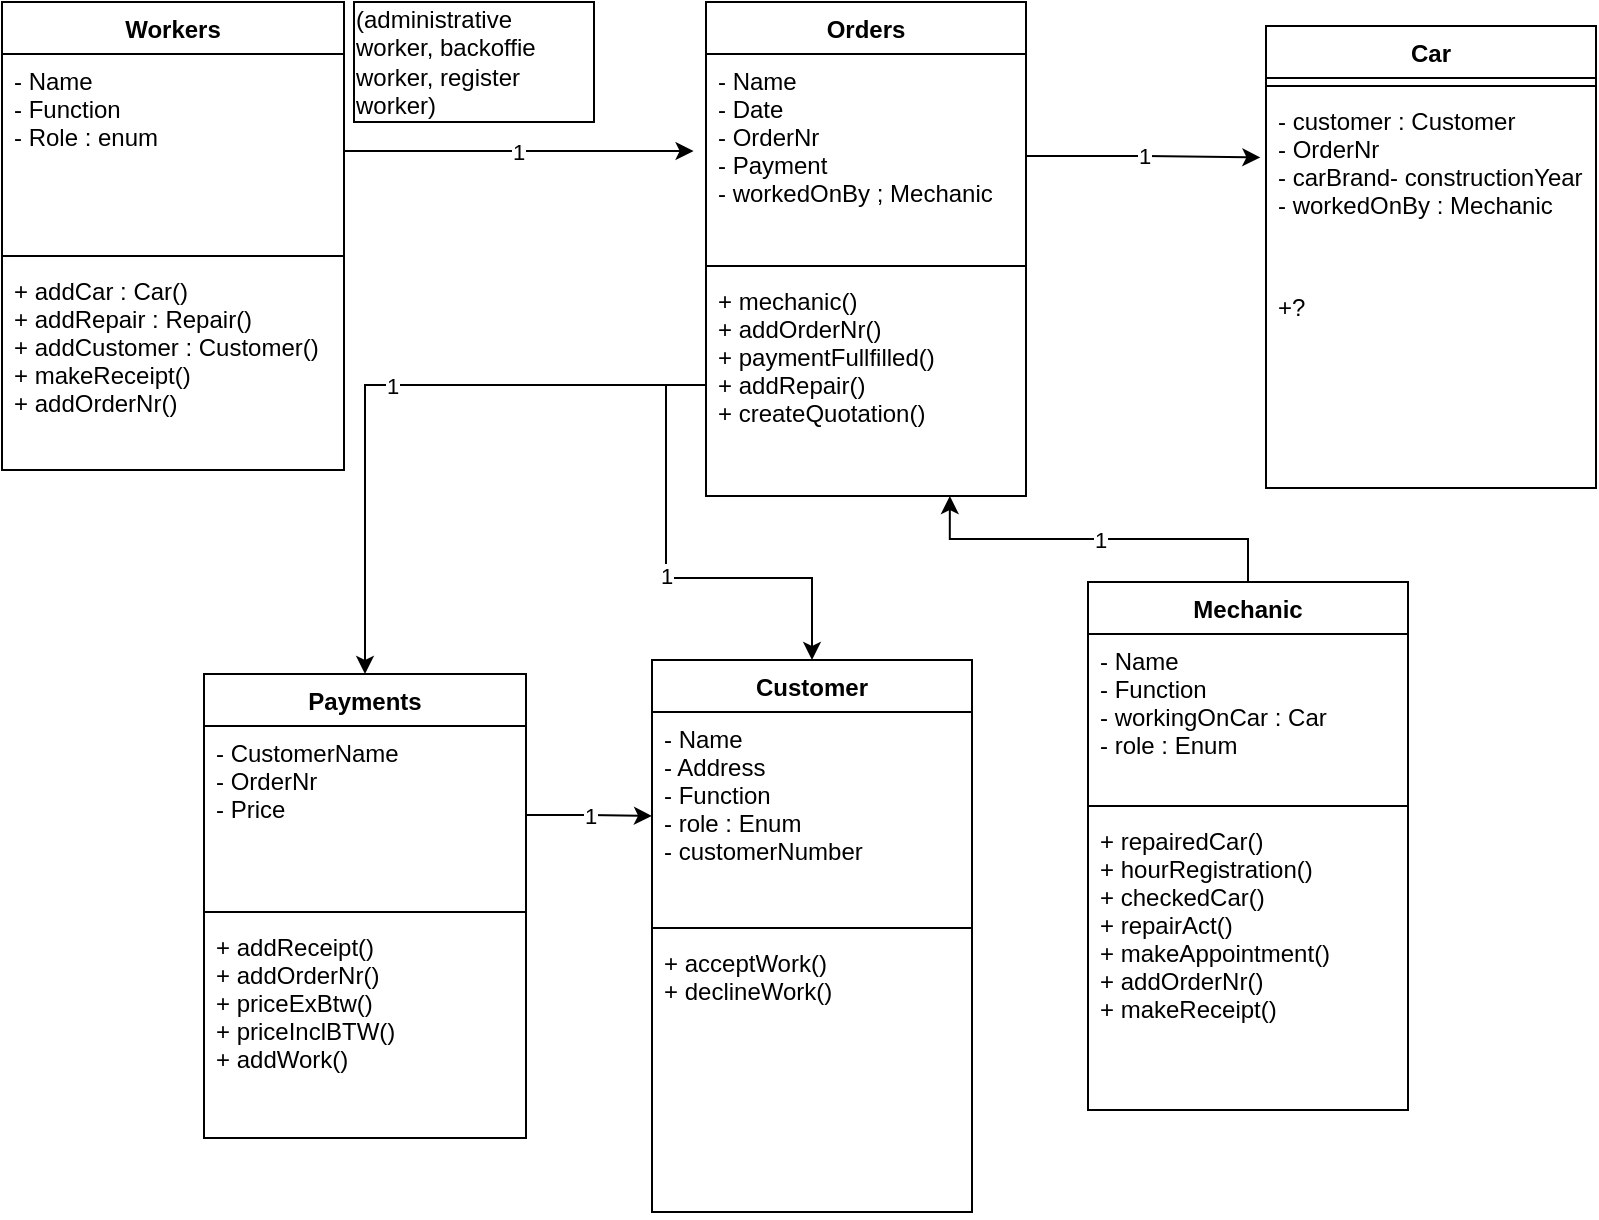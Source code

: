 <mxfile version="17.4.5" type="github">
  <diagram id="C5RBs43oDa-KdzZeNtuy" name="Page-1">
    <mxGraphModel dx="1051" dy="632" grid="0" gridSize="10" guides="1" tooltips="1" connect="1" arrows="1" fold="1" page="1" pageScale="1" pageWidth="827" pageHeight="1169" math="0" shadow="0">
      <root>
        <mxCell id="WIyWlLk6GJQsqaUBKTNV-0" />
        <mxCell id="WIyWlLk6GJQsqaUBKTNV-1" parent="WIyWlLk6GJQsqaUBKTNV-0" />
        <mxCell id="DcZAj01u_6LNcoOJSPj7-76" value="1" style="edgeStyle=orthogonalEdgeStyle;rounded=0;orthogonalLoop=1;jettySize=auto;html=1;exitX=0.5;exitY=0;exitDx=0;exitDy=0;entryX=0.762;entryY=1;entryDx=0;entryDy=0;entryPerimeter=0;" edge="1" parent="WIyWlLk6GJQsqaUBKTNV-1" source="DcZAj01u_6LNcoOJSPj7-18" target="DcZAj01u_6LNcoOJSPj7-49">
          <mxGeometry relative="1" as="geometry">
            <mxPoint x="487.889" y="250.222" as="targetPoint" />
          </mxGeometry>
        </mxCell>
        <mxCell id="DcZAj01u_6LNcoOJSPj7-18" value="Mechanic" style="swimlane;fontStyle=1;align=center;verticalAlign=top;childLayout=stackLayout;horizontal=1;startSize=26;horizontalStack=0;resizeParent=1;resizeParentMax=0;resizeLast=0;collapsible=1;marginBottom=0;" vertex="1" parent="WIyWlLk6GJQsqaUBKTNV-1">
          <mxGeometry x="557" y="302" width="160" height="264" as="geometry" />
        </mxCell>
        <mxCell id="DcZAj01u_6LNcoOJSPj7-19" value="- Name&#xa;- Function&#xa;- workingOnCar : Car&#xa;- role : Enum&#xa;" style="text;strokeColor=none;fillColor=none;align=left;verticalAlign=top;spacingLeft=4;spacingRight=4;overflow=hidden;rotatable=0;points=[[0,0.5],[1,0.5]];portConstraint=eastwest;" vertex="1" parent="DcZAj01u_6LNcoOJSPj7-18">
          <mxGeometry y="26" width="160" height="82" as="geometry" />
        </mxCell>
        <mxCell id="DcZAj01u_6LNcoOJSPj7-20" value="" style="line;strokeWidth=1;fillColor=none;align=left;verticalAlign=middle;spacingTop=-1;spacingLeft=3;spacingRight=3;rotatable=0;labelPosition=right;points=[];portConstraint=eastwest;" vertex="1" parent="DcZAj01u_6LNcoOJSPj7-18">
          <mxGeometry y="108" width="160" height="8" as="geometry" />
        </mxCell>
        <mxCell id="DcZAj01u_6LNcoOJSPj7-21" value="+ repairedCar()&#xa;+ hourRegistration()&#xa;+ checkedCar()&#xa;+ repairAct()&#xa;+ makeAppointment()&#xa;+ addOrderNr()&#xa;+ makeReceipt()&#xa;&#xa;&#xa;&#xa;&#xa;" style="text;strokeColor=none;fillColor=none;align=left;verticalAlign=top;spacingLeft=4;spacingRight=4;overflow=hidden;rotatable=0;points=[[0,0.5],[1,0.5]];portConstraint=eastwest;" vertex="1" parent="DcZAj01u_6LNcoOJSPj7-18">
          <mxGeometry y="116" width="160" height="148" as="geometry" />
        </mxCell>
        <mxCell id="DcZAj01u_6LNcoOJSPj7-22" value="Customer" style="swimlane;fontStyle=1;align=center;verticalAlign=top;childLayout=stackLayout;horizontal=1;startSize=26;horizontalStack=0;resizeParent=1;resizeParentMax=0;resizeLast=0;collapsible=1;marginBottom=0;" vertex="1" parent="WIyWlLk6GJQsqaUBKTNV-1">
          <mxGeometry x="339" y="341" width="160" height="276" as="geometry" />
        </mxCell>
        <mxCell id="DcZAj01u_6LNcoOJSPj7-23" value="- Name&#xa;- Address&#xa;- Function&#xa;- role : Enum&#xa;- customerNumber&#xa;&#xa;&#xa;&#xa;" style="text;strokeColor=none;fillColor=none;align=left;verticalAlign=top;spacingLeft=4;spacingRight=4;overflow=hidden;rotatable=0;points=[[0,0.5],[1,0.5]];portConstraint=eastwest;" vertex="1" parent="DcZAj01u_6LNcoOJSPj7-22">
          <mxGeometry y="26" width="160" height="104" as="geometry" />
        </mxCell>
        <mxCell id="DcZAj01u_6LNcoOJSPj7-24" value="" style="line;strokeWidth=1;fillColor=none;align=left;verticalAlign=middle;spacingTop=-1;spacingLeft=3;spacingRight=3;rotatable=0;labelPosition=right;points=[];portConstraint=eastwest;" vertex="1" parent="DcZAj01u_6LNcoOJSPj7-22">
          <mxGeometry y="130" width="160" height="8" as="geometry" />
        </mxCell>
        <mxCell id="DcZAj01u_6LNcoOJSPj7-25" value="+ acceptWork()&#xa;+ declineWork()&#xa;" style="text;strokeColor=none;fillColor=none;align=left;verticalAlign=top;spacingLeft=4;spacingRight=4;overflow=hidden;rotatable=0;points=[[0,0.5],[1,0.5]];portConstraint=eastwest;" vertex="1" parent="DcZAj01u_6LNcoOJSPj7-22">
          <mxGeometry y="138" width="160" height="138" as="geometry" />
        </mxCell>
        <mxCell id="DcZAj01u_6LNcoOJSPj7-32" value="Workers&#xa;" style="swimlane;fontStyle=1;align=center;verticalAlign=top;childLayout=stackLayout;horizontal=1;startSize=26;horizontalStack=0;resizeParent=1;resizeParentMax=0;resizeLast=0;collapsible=1;marginBottom=0;" vertex="1" parent="WIyWlLk6GJQsqaUBKTNV-1">
          <mxGeometry x="14" y="12" width="171" height="234" as="geometry" />
        </mxCell>
        <mxCell id="DcZAj01u_6LNcoOJSPj7-33" value="- Name&#xa;- Function&#xa;- Role : enum&#xa;" style="text;strokeColor=none;fillColor=none;align=left;verticalAlign=top;spacingLeft=4;spacingRight=4;overflow=hidden;rotatable=0;points=[[0,0.5],[1,0.5]];portConstraint=eastwest;" vertex="1" parent="DcZAj01u_6LNcoOJSPj7-32">
          <mxGeometry y="26" width="171" height="97" as="geometry" />
        </mxCell>
        <mxCell id="DcZAj01u_6LNcoOJSPj7-34" value="" style="line;strokeWidth=1;fillColor=none;align=left;verticalAlign=middle;spacingTop=-1;spacingLeft=3;spacingRight=3;rotatable=0;labelPosition=right;points=[];portConstraint=eastwest;" vertex="1" parent="DcZAj01u_6LNcoOJSPj7-32">
          <mxGeometry y="123" width="171" height="8" as="geometry" />
        </mxCell>
        <mxCell id="DcZAj01u_6LNcoOJSPj7-35" value="+ addCar : Car()&#xa;+ addRepair : Repair()&#xa;+ addCustomer : Customer()&#xa;+ makeReceipt()&#xa;+ addOrderNr()&#xa;&#xa;" style="text;strokeColor=none;fillColor=none;align=left;verticalAlign=top;spacingLeft=4;spacingRight=4;overflow=hidden;rotatable=0;points=[[0,0.5],[1,0.5]];portConstraint=eastwest;" vertex="1" parent="DcZAj01u_6LNcoOJSPj7-32">
          <mxGeometry y="131" width="171" height="103" as="geometry" />
        </mxCell>
        <mxCell id="DcZAj01u_6LNcoOJSPj7-36" value="Payments&#xa;" style="swimlane;fontStyle=1;align=center;verticalAlign=top;childLayout=stackLayout;horizontal=1;startSize=26;horizontalStack=0;resizeParent=1;resizeParentMax=0;resizeLast=0;collapsible=1;marginBottom=0;" vertex="1" parent="WIyWlLk6GJQsqaUBKTNV-1">
          <mxGeometry x="115" y="348" width="161" height="232" as="geometry" />
        </mxCell>
        <mxCell id="DcZAj01u_6LNcoOJSPj7-37" value="- CustomerName&#xa;- OrderNr&#xa;- Price&#xa;&#xa;&#xa;" style="text;strokeColor=none;fillColor=none;align=left;verticalAlign=top;spacingLeft=4;spacingRight=4;overflow=hidden;rotatable=0;points=[[0,0.5],[1,0.5]];portConstraint=eastwest;" vertex="1" parent="DcZAj01u_6LNcoOJSPj7-36">
          <mxGeometry y="26" width="161" height="89" as="geometry" />
        </mxCell>
        <mxCell id="DcZAj01u_6LNcoOJSPj7-38" value="" style="line;strokeWidth=1;fillColor=none;align=left;verticalAlign=middle;spacingTop=-1;spacingLeft=3;spacingRight=3;rotatable=0;labelPosition=right;points=[];portConstraint=eastwest;" vertex="1" parent="DcZAj01u_6LNcoOJSPj7-36">
          <mxGeometry y="115" width="161" height="8" as="geometry" />
        </mxCell>
        <mxCell id="DcZAj01u_6LNcoOJSPj7-39" value="+ addReceipt()&#xa;+ addOrderNr()&#xa;+ priceExBtw()&#xa;+ priceInclBTW()&#xa;+ addWork()&#xa;&#xa;&#xa;" style="text;strokeColor=none;fillColor=none;align=left;verticalAlign=top;spacingLeft=4;spacingRight=4;overflow=hidden;rotatable=0;points=[[0,0.5],[1,0.5]];portConstraint=eastwest;" vertex="1" parent="DcZAj01u_6LNcoOJSPj7-36">
          <mxGeometry y="123" width="161" height="109" as="geometry" />
        </mxCell>
        <mxCell id="DcZAj01u_6LNcoOJSPj7-46" value="Orders" style="swimlane;fontStyle=1;align=center;verticalAlign=top;childLayout=stackLayout;horizontal=1;startSize=26;horizontalStack=0;resizeParent=1;resizeParentMax=0;resizeLast=0;collapsible=1;marginBottom=0;" vertex="1" parent="WIyWlLk6GJQsqaUBKTNV-1">
          <mxGeometry x="366" y="12" width="160" height="247" as="geometry" />
        </mxCell>
        <mxCell id="DcZAj01u_6LNcoOJSPj7-47" value="- Name&#xa;- Date&#xa;- OrderNr&#xa;- Payment&#xa;- workedOnBy ; Mechanic" style="text;strokeColor=none;fillColor=none;align=left;verticalAlign=top;spacingLeft=4;spacingRight=4;overflow=hidden;rotatable=0;points=[[0,0.5],[1,0.5]];portConstraint=eastwest;" vertex="1" parent="DcZAj01u_6LNcoOJSPj7-46">
          <mxGeometry y="26" width="160" height="102" as="geometry" />
        </mxCell>
        <mxCell id="DcZAj01u_6LNcoOJSPj7-48" value="" style="line;strokeWidth=1;fillColor=none;align=left;verticalAlign=middle;spacingTop=-1;spacingLeft=3;spacingRight=3;rotatable=0;labelPosition=right;points=[];portConstraint=eastwest;" vertex="1" parent="DcZAj01u_6LNcoOJSPj7-46">
          <mxGeometry y="128" width="160" height="8" as="geometry" />
        </mxCell>
        <mxCell id="DcZAj01u_6LNcoOJSPj7-49" value="+ mechanic()&#xa;+ addOrderNr()&#xa;+ paymentFullfilled()&#xa;+ addRepair()&#xa;+ createQuotation()&#xa;&#xa;" style="text;strokeColor=none;fillColor=none;align=left;verticalAlign=top;spacingLeft=4;spacingRight=4;overflow=hidden;rotatable=0;points=[[0,0.5],[1,0.5]];portConstraint=eastwest;" vertex="1" parent="DcZAj01u_6LNcoOJSPj7-46">
          <mxGeometry y="136" width="160" height="111" as="geometry" />
        </mxCell>
        <mxCell id="DcZAj01u_6LNcoOJSPj7-55" value="Car" style="swimlane;fontStyle=1;align=center;verticalAlign=top;childLayout=stackLayout;horizontal=1;startSize=26;horizontalStack=0;resizeParent=1;resizeParentMax=0;resizeLast=0;collapsible=1;marginBottom=0;" vertex="1" parent="WIyWlLk6GJQsqaUBKTNV-1">
          <mxGeometry x="646" y="24" width="165" height="231" as="geometry" />
        </mxCell>
        <mxCell id="DcZAj01u_6LNcoOJSPj7-57" value="" style="line;strokeWidth=1;fillColor=none;align=left;verticalAlign=middle;spacingTop=-1;spacingLeft=3;spacingRight=3;rotatable=0;labelPosition=right;points=[];portConstraint=eastwest;" vertex="1" parent="DcZAj01u_6LNcoOJSPj7-55">
          <mxGeometry y="26" width="165" height="8" as="geometry" />
        </mxCell>
        <mxCell id="DcZAj01u_6LNcoOJSPj7-56" value="- customer : Customer&#xa;- OrderNr&#xa;- carBrand- constructionYear&#xa;- workedOnBy : Mechanic&#xa;&#xa;&#xa;&#xa;" style="text;strokeColor=none;fillColor=none;align=left;verticalAlign=top;spacingLeft=4;spacingRight=4;overflow=hidden;rotatable=0;points=[[0,0.5],[1,0.5]];portConstraint=eastwest;" vertex="1" parent="DcZAj01u_6LNcoOJSPj7-55">
          <mxGeometry y="34" width="165" height="93" as="geometry" />
        </mxCell>
        <mxCell id="DcZAj01u_6LNcoOJSPj7-58" value="+?" style="text;strokeColor=none;fillColor=none;align=left;verticalAlign=top;spacingLeft=4;spacingRight=4;overflow=hidden;rotatable=0;points=[[0,0.5],[1,0.5]];portConstraint=eastwest;" vertex="1" parent="DcZAj01u_6LNcoOJSPj7-55">
          <mxGeometry y="127" width="165" height="104" as="geometry" />
        </mxCell>
        <mxCell id="DcZAj01u_6LNcoOJSPj7-59" value="&lt;div align=&quot;left&quot;&gt;(administrative worker, backoffie worker, register worker)&lt;br&gt;&lt;/div&gt;" style="rounded=0;whiteSpace=wrap;html=1;" vertex="1" parent="WIyWlLk6GJQsqaUBKTNV-1">
          <mxGeometry x="190" y="12" width="120" height="60" as="geometry" />
        </mxCell>
        <mxCell id="DcZAj01u_6LNcoOJSPj7-68" value="1" style="edgeStyle=orthogonalEdgeStyle;rounded=0;orthogonalLoop=1;jettySize=auto;html=1;exitX=1;exitY=0.5;exitDx=0;exitDy=0;entryX=-0.017;entryY=0.341;entryDx=0;entryDy=0;entryPerimeter=0;" edge="1" parent="WIyWlLk6GJQsqaUBKTNV-1" source="DcZAj01u_6LNcoOJSPj7-47" target="DcZAj01u_6LNcoOJSPj7-56">
          <mxGeometry relative="1" as="geometry" />
        </mxCell>
        <mxCell id="DcZAj01u_6LNcoOJSPj7-69" value="1" style="edgeStyle=orthogonalEdgeStyle;rounded=0;orthogonalLoop=1;jettySize=auto;html=1;" edge="1" parent="WIyWlLk6GJQsqaUBKTNV-1" source="DcZAj01u_6LNcoOJSPj7-33">
          <mxGeometry relative="1" as="geometry">
            <mxPoint x="359.789" y="86.5" as="targetPoint" />
          </mxGeometry>
        </mxCell>
        <mxCell id="DcZAj01u_6LNcoOJSPj7-71" value="1" style="edgeStyle=orthogonalEdgeStyle;rounded=0;orthogonalLoop=1;jettySize=auto;html=1;" edge="1" parent="WIyWlLk6GJQsqaUBKTNV-1" source="DcZAj01u_6LNcoOJSPj7-49" target="DcZAj01u_6LNcoOJSPj7-36">
          <mxGeometry relative="1" as="geometry" />
        </mxCell>
        <mxCell id="DcZAj01u_6LNcoOJSPj7-74" value="1" style="edgeStyle=orthogonalEdgeStyle;rounded=0;orthogonalLoop=1;jettySize=auto;html=1;" edge="1" parent="WIyWlLk6GJQsqaUBKTNV-1" source="DcZAj01u_6LNcoOJSPj7-37" target="DcZAj01u_6LNcoOJSPj7-23">
          <mxGeometry relative="1" as="geometry" />
        </mxCell>
        <mxCell id="DcZAj01u_6LNcoOJSPj7-77" value="1" style="edgeStyle=orthogonalEdgeStyle;rounded=0;orthogonalLoop=1;jettySize=auto;html=1;" edge="1" parent="WIyWlLk6GJQsqaUBKTNV-1" source="DcZAj01u_6LNcoOJSPj7-49" target="DcZAj01u_6LNcoOJSPj7-22">
          <mxGeometry relative="1" as="geometry" />
        </mxCell>
      </root>
    </mxGraphModel>
  </diagram>
</mxfile>
